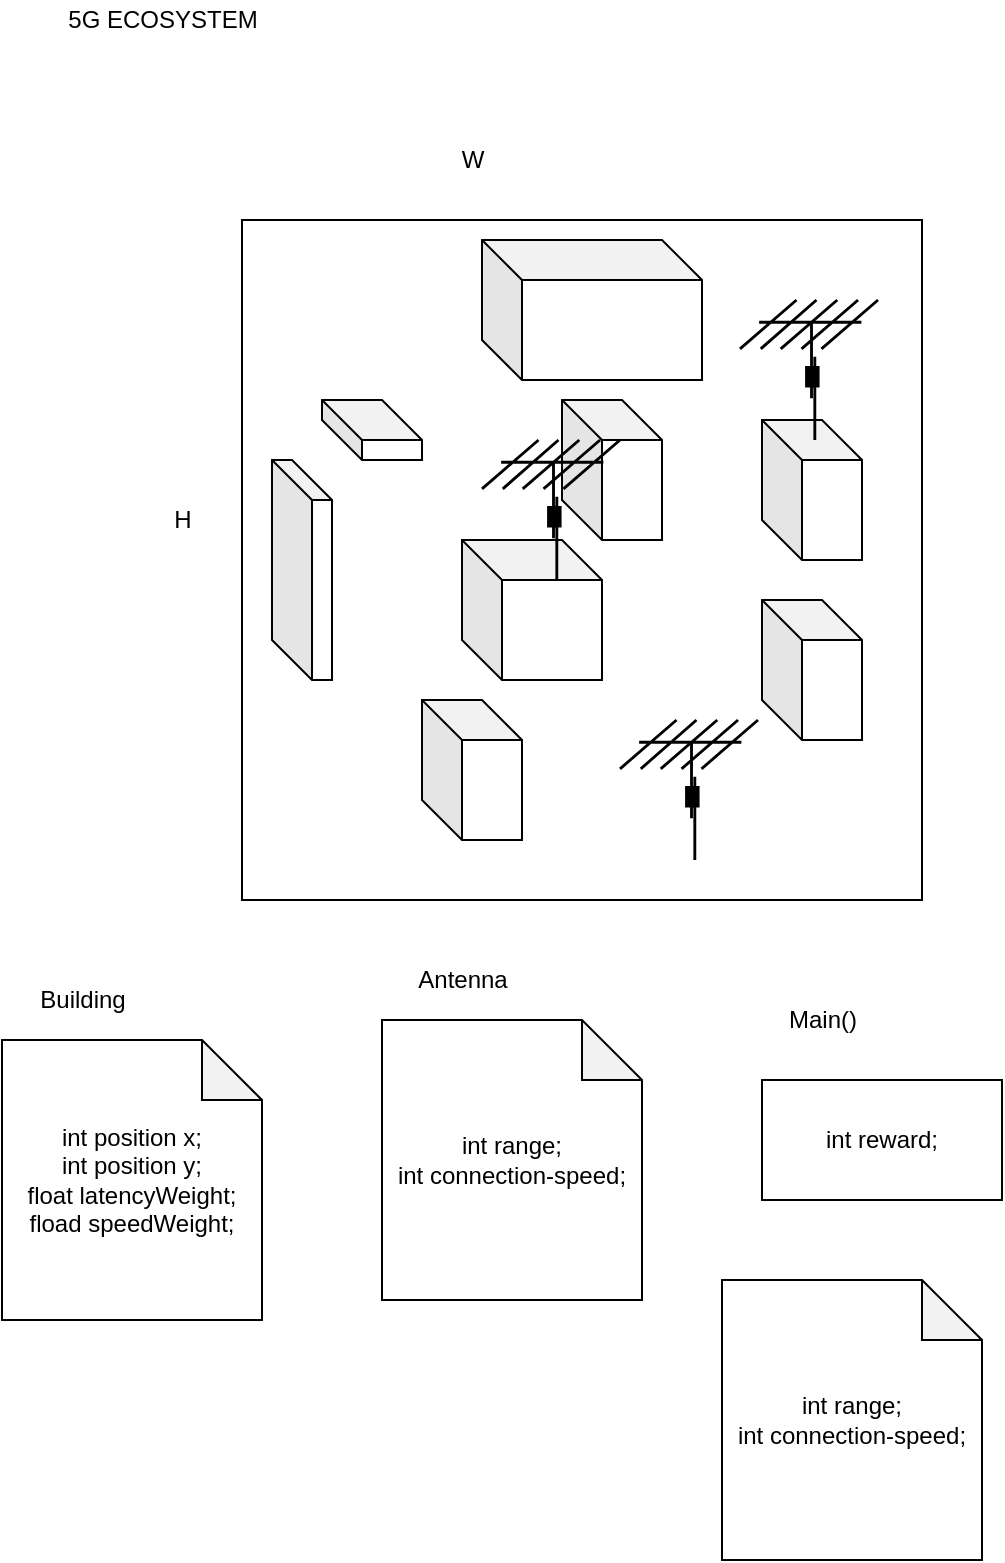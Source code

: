 <mxfile version="14.4.3" type="device"><diagram id="woaH0V7NGj6JVOvgIuWN" name="Page-1"><mxGraphModel dx="586" dy="771" grid="1" gridSize="10" guides="1" tooltips="1" connect="1" arrows="1" fold="1" page="1" pageScale="1" pageWidth="827" pageHeight="1169" math="0" shadow="0"><root><mxCell id="0"/><mxCell id="1" parent="0"/><mxCell id="fYWPLPErJ7pcZZ8iLMn_-1" value="" style="whiteSpace=wrap;html=1;aspect=fixed;" vertex="1" parent="1"><mxGeometry x="130" y="140" width="340" height="340" as="geometry"/></mxCell><mxCell id="fYWPLPErJ7pcZZ8iLMn_-2" value="W" style="text;html=1;align=center;verticalAlign=middle;resizable=0;points=[];autosize=1;" vertex="1" parent="1"><mxGeometry x="230" y="100" width="30" height="20" as="geometry"/></mxCell><mxCell id="fYWPLPErJ7pcZZ8iLMn_-3" value="H" style="text;html=1;align=center;verticalAlign=middle;resizable=0;points=[];autosize=1;" vertex="1" parent="1"><mxGeometry x="90" y="280" width="20" height="20" as="geometry"/></mxCell><mxCell id="fYWPLPErJ7pcZZ8iLMn_-4" value="" style="shape=cube;whiteSpace=wrap;html=1;boundedLbl=1;backgroundOutline=1;darkOpacity=0.05;darkOpacity2=0.1;" vertex="1" parent="1"><mxGeometry x="170" y="230" width="50" height="30" as="geometry"/></mxCell><mxCell id="fYWPLPErJ7pcZZ8iLMn_-5" value="" style="shape=cube;whiteSpace=wrap;html=1;boundedLbl=1;backgroundOutline=1;darkOpacity=0.05;darkOpacity2=0.1;" vertex="1" parent="1"><mxGeometry x="240" y="300" width="70" height="70" as="geometry"/></mxCell><mxCell id="fYWPLPErJ7pcZZ8iLMn_-6" value="" style="shape=cube;whiteSpace=wrap;html=1;boundedLbl=1;backgroundOutline=1;darkOpacity=0.05;darkOpacity2=0.1;" vertex="1" parent="1"><mxGeometry x="250" y="150" width="110" height="70" as="geometry"/></mxCell><mxCell id="fYWPLPErJ7pcZZ8iLMn_-7" value="" style="shape=cube;whiteSpace=wrap;html=1;boundedLbl=1;backgroundOutline=1;darkOpacity=0.05;darkOpacity2=0.1;" vertex="1" parent="1"><mxGeometry x="145" y="260" width="30" height="110" as="geometry"/></mxCell><mxCell id="fYWPLPErJ7pcZZ8iLMn_-8" value="" style="shape=cube;whiteSpace=wrap;html=1;boundedLbl=1;backgroundOutline=1;darkOpacity=0.05;darkOpacity2=0.1;" vertex="1" parent="1"><mxGeometry x="290" y="230" width="50" height="70" as="geometry"/></mxCell><mxCell id="fYWPLPErJ7pcZZ8iLMn_-9" value="" style="shape=cube;whiteSpace=wrap;html=1;boundedLbl=1;backgroundOutline=1;darkOpacity=0.05;darkOpacity2=0.1;" vertex="1" parent="1"><mxGeometry x="220" y="380" width="50" height="70" as="geometry"/></mxCell><mxCell id="fYWPLPErJ7pcZZ8iLMn_-10" value="" style="shape=cube;whiteSpace=wrap;html=1;boundedLbl=1;backgroundOutline=1;darkOpacity=0.05;darkOpacity2=0.1;" vertex="1" parent="1"><mxGeometry x="390" y="330" width="50" height="70" as="geometry"/></mxCell><mxCell id="fYWPLPErJ7pcZZ8iLMn_-11" value="" style="shape=cube;whiteSpace=wrap;html=1;boundedLbl=1;backgroundOutline=1;darkOpacity=0.05;darkOpacity2=0.1;" vertex="1" parent="1"><mxGeometry x="390" y="240" width="50" height="70" as="geometry"/></mxCell><mxCell id="fYWPLPErJ7pcZZ8iLMn_-13" value="5G ECOSYSTEM" style="text;html=1;align=center;verticalAlign=middle;resizable=0;points=[];autosize=1;" vertex="1" parent="1"><mxGeometry x="35" y="30" width="110" height="20" as="geometry"/></mxCell><mxCell id="fYWPLPErJ7pcZZ8iLMn_-14" value="" style="shape=mxgraph.cisco.wireless.antenna;html=1;pointerEvents=1;dashed=0;fillColor=#036897;strokeColor=#ffffff;strokeWidth=2;verticalLabelPosition=bottom;verticalAlign=top;align=center;outlineConnect=0;" vertex="1" parent="1"><mxGeometry x="319" y="390" width="69" height="70" as="geometry"/></mxCell><mxCell id="fYWPLPErJ7pcZZ8iLMn_-15" value="" style="shape=mxgraph.cisco.wireless.antenna;html=1;pointerEvents=1;dashed=0;fillColor=#036897;strokeColor=#ffffff;strokeWidth=2;verticalLabelPosition=bottom;verticalAlign=top;align=center;outlineConnect=0;" vertex="1" parent="1"><mxGeometry x="379" y="180" width="69" height="70" as="geometry"/></mxCell><mxCell id="fYWPLPErJ7pcZZ8iLMn_-16" value="" style="shape=mxgraph.cisco.wireless.antenna;html=1;pointerEvents=1;dashed=0;fillColor=#036897;strokeColor=#ffffff;strokeWidth=2;verticalLabelPosition=bottom;verticalAlign=top;align=center;outlineConnect=0;" vertex="1" parent="1"><mxGeometry x="250" y="250" width="69" height="70" as="geometry"/></mxCell><mxCell id="fYWPLPErJ7pcZZ8iLMn_-17" value="int position x;&lt;br&gt;int position y;&lt;br&gt;float latencyWeight;&lt;br&gt;fload speedWeight;" style="shape=note;whiteSpace=wrap;html=1;backgroundOutline=1;darkOpacity=0.05;" vertex="1" parent="1"><mxGeometry x="10" y="550" width="130" height="140" as="geometry"/></mxCell><mxCell id="fYWPLPErJ7pcZZ8iLMn_-18" value="Building" style="text;html=1;align=center;verticalAlign=middle;resizable=0;points=[];autosize=1;" vertex="1" parent="1"><mxGeometry x="20" y="520" width="60" height="20" as="geometry"/></mxCell><mxCell id="fYWPLPErJ7pcZZ8iLMn_-19" value="int range;&lt;br&gt;int connection-speed;&lt;br&gt;" style="shape=note;whiteSpace=wrap;html=1;backgroundOutline=1;darkOpacity=0.05;" vertex="1" parent="1"><mxGeometry x="200" y="540" width="130" height="140" as="geometry"/></mxCell><mxCell id="fYWPLPErJ7pcZZ8iLMn_-20" value="Antenna" style="text;html=1;align=center;verticalAlign=middle;resizable=0;points=[];autosize=1;" vertex="1" parent="1"><mxGeometry x="210" y="510" width="60" height="20" as="geometry"/></mxCell><mxCell id="fYWPLPErJ7pcZZ8iLMn_-21" value="int reward;" style="whiteSpace=wrap;html=1;" vertex="1" parent="1"><mxGeometry x="390" y="570" width="120" height="60" as="geometry"/></mxCell><mxCell id="fYWPLPErJ7pcZZ8iLMn_-22" value="Main()" style="text;html=1;align=center;verticalAlign=middle;resizable=0;points=[];autosize=1;" vertex="1" parent="1"><mxGeometry x="395" y="530" width="50" height="20" as="geometry"/></mxCell><mxCell id="fYWPLPErJ7pcZZ8iLMn_-23" value="int range;&lt;br&gt;int connection-speed;&lt;br&gt;" style="shape=note;whiteSpace=wrap;html=1;backgroundOutline=1;darkOpacity=0.05;" vertex="1" parent="1"><mxGeometry x="370" y="670" width="130" height="140" as="geometry"/></mxCell></root></mxGraphModel></diagram></mxfile>